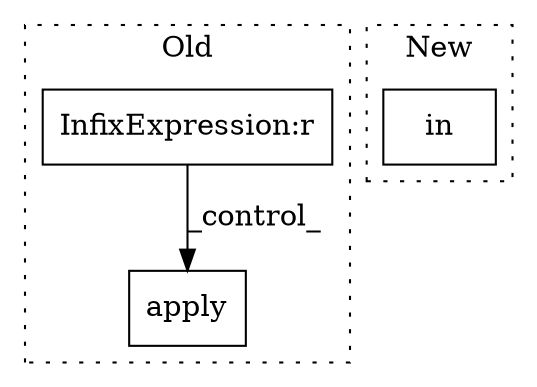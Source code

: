 digraph G {
subgraph cluster0 {
1 [label="apply" a="32" s="11017,11106" l="6,1" shape="box"];
3 [label="InfixExpression:r" a="27" s="10677" l="4" shape="box"];
label = "Old";
style="dotted";
}
subgraph cluster1 {
2 [label="in" a="105" s="4577" l="89" shape="box"];
label = "New";
style="dotted";
}
3 -> 1 [label="_control_"];
}